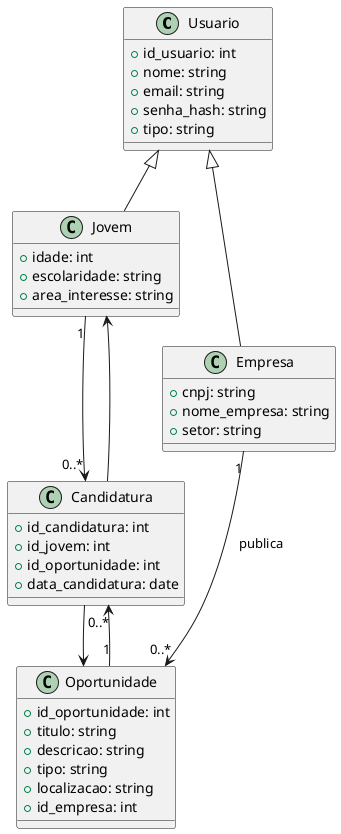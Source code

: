 @startuml
class Usuario {
  +id_usuario: int
  +nome: string
  +email: string
  +senha_hash: string
  +tipo: string
}

class Jovem {
  +idade: int
  +escolaridade: string
  +area_interesse: string
}

class Empresa {
  +cnpj: string
  +nome_empresa: string
  +setor: string
}

class Oportunidade {
  +id_oportunidade: int
  +titulo: string
  +descricao: string
  +tipo: string
  +localizacao: string
  +id_empresa: int
}

class Candidatura {
  +id_candidatura: int
  +id_jovem: int
  +id_oportunidade: int
  +data_candidatura: date
}

Usuario <|-- Jovem
Usuario <|-- Empresa
Empresa "1" --> "0..*" Oportunidade : publica
Jovem "1" --> "0..*" Candidatura
Oportunidade "1" --> "0..*" Candidatura
Candidatura --> Oportunidade
Candidatura --> Jovem
@enduml
